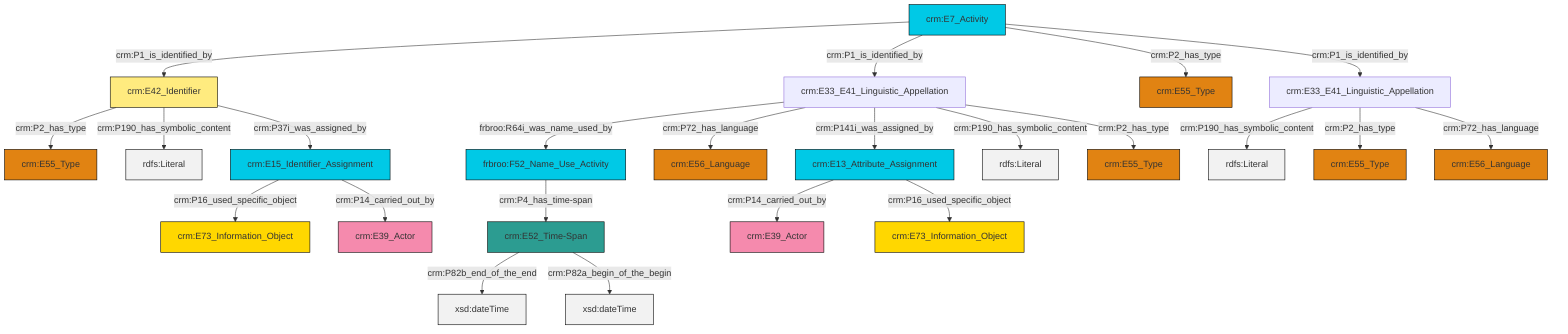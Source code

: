 graph TD
classDef Literal fill:#f2f2f2,stroke:#000000;
classDef CRM_Entity fill:#FFFFFF,stroke:#000000;
classDef Temporal_Entity fill:#00C9E6, stroke:#000000;
classDef Type fill:#E18312, stroke:#000000;
classDef Time-Span fill:#2C9C91, stroke:#000000;
classDef Appellation fill:#FFEB7F, stroke:#000000;
classDef Place fill:#008836, stroke:#000000;
classDef Persistent_Item fill:#B266B2, stroke:#000000;
classDef Conceptual_Object fill:#FFD700, stroke:#000000;
classDef Physical_Thing fill:#D2B48C, stroke:#000000;
classDef Actor fill:#f58aad, stroke:#000000;
classDef PC_Classes fill:#4ce600, stroke:#000000;
classDef Multi fill:#cccccc,stroke:#000000;

0["crm:E7_Activity"]:::Temporal_Entity -->|crm:P1_is_identified_by| 1["crm:E42_Identifier"]:::Appellation
3["crm:E33_E41_Linguistic_Appellation"]:::Default -->|crm:P190_has_symbolic_content| 4[rdfs:Literal]:::Literal
5["crm:E33_E41_Linguistic_Appellation"]:::Default -->|frbroo:R64i_was_name_used_by| 6["frbroo:F52_Name_Use_Activity"]:::Temporal_Entity
5["crm:E33_E41_Linguistic_Appellation"]:::Default -->|crm:P72_has_language| 9["crm:E56_Language"]:::Type
11["crm:E13_Attribute_Assignment"]:::Temporal_Entity -->|crm:P14_carried_out_by| 7["crm:E39_Actor"]:::Actor
5["crm:E33_E41_Linguistic_Appellation"]:::Default -->|crm:P141i_was_assigned_by| 11["crm:E13_Attribute_Assignment"]:::Temporal_Entity
14["crm:E52_Time-Span"]:::Time-Span -->|crm:P82b_end_of_the_end| 15[xsd:dateTime]:::Literal
1["crm:E42_Identifier"]:::Appellation -->|crm:P2_has_type| 17["crm:E55_Type"]:::Type
18["crm:E15_Identifier_Assignment"]:::Temporal_Entity -->|crm:P16_used_specific_object| 19["crm:E73_Information_Object"]:::Conceptual_Object
11["crm:E13_Attribute_Assignment"]:::Temporal_Entity -->|crm:P16_used_specific_object| 21["crm:E73_Information_Object"]:::Conceptual_Object
0["crm:E7_Activity"]:::Temporal_Entity -->|crm:P1_is_identified_by| 5["crm:E33_E41_Linguistic_Appellation"]:::Default
1["crm:E42_Identifier"]:::Appellation -->|crm:P190_has_symbolic_content| 23[rdfs:Literal]:::Literal
3["crm:E33_E41_Linguistic_Appellation"]:::Default -->|crm:P2_has_type| 24["crm:E55_Type"]:::Type
0["crm:E7_Activity"]:::Temporal_Entity -->|crm:P2_has_type| 25["crm:E55_Type"]:::Type
1["crm:E42_Identifier"]:::Appellation -->|crm:P37i_was_assigned_by| 18["crm:E15_Identifier_Assignment"]:::Temporal_Entity
0["crm:E7_Activity"]:::Temporal_Entity -->|crm:P1_is_identified_by| 3["crm:E33_E41_Linguistic_Appellation"]:::Default
14["crm:E52_Time-Span"]:::Time-Span -->|crm:P82a_begin_of_the_begin| 30[xsd:dateTime]:::Literal
5["crm:E33_E41_Linguistic_Appellation"]:::Default -->|crm:P190_has_symbolic_content| 34[rdfs:Literal]:::Literal
3["crm:E33_E41_Linguistic_Appellation"]:::Default -->|crm:P72_has_language| 12["crm:E56_Language"]:::Type
6["frbroo:F52_Name_Use_Activity"]:::Temporal_Entity -->|crm:P4_has_time-span| 14["crm:E52_Time-Span"]:::Time-Span
18["crm:E15_Identifier_Assignment"]:::Temporal_Entity -->|crm:P14_carried_out_by| 31["crm:E39_Actor"]:::Actor
5["crm:E33_E41_Linguistic_Appellation"]:::Default -->|crm:P2_has_type| 28["crm:E55_Type"]:::Type